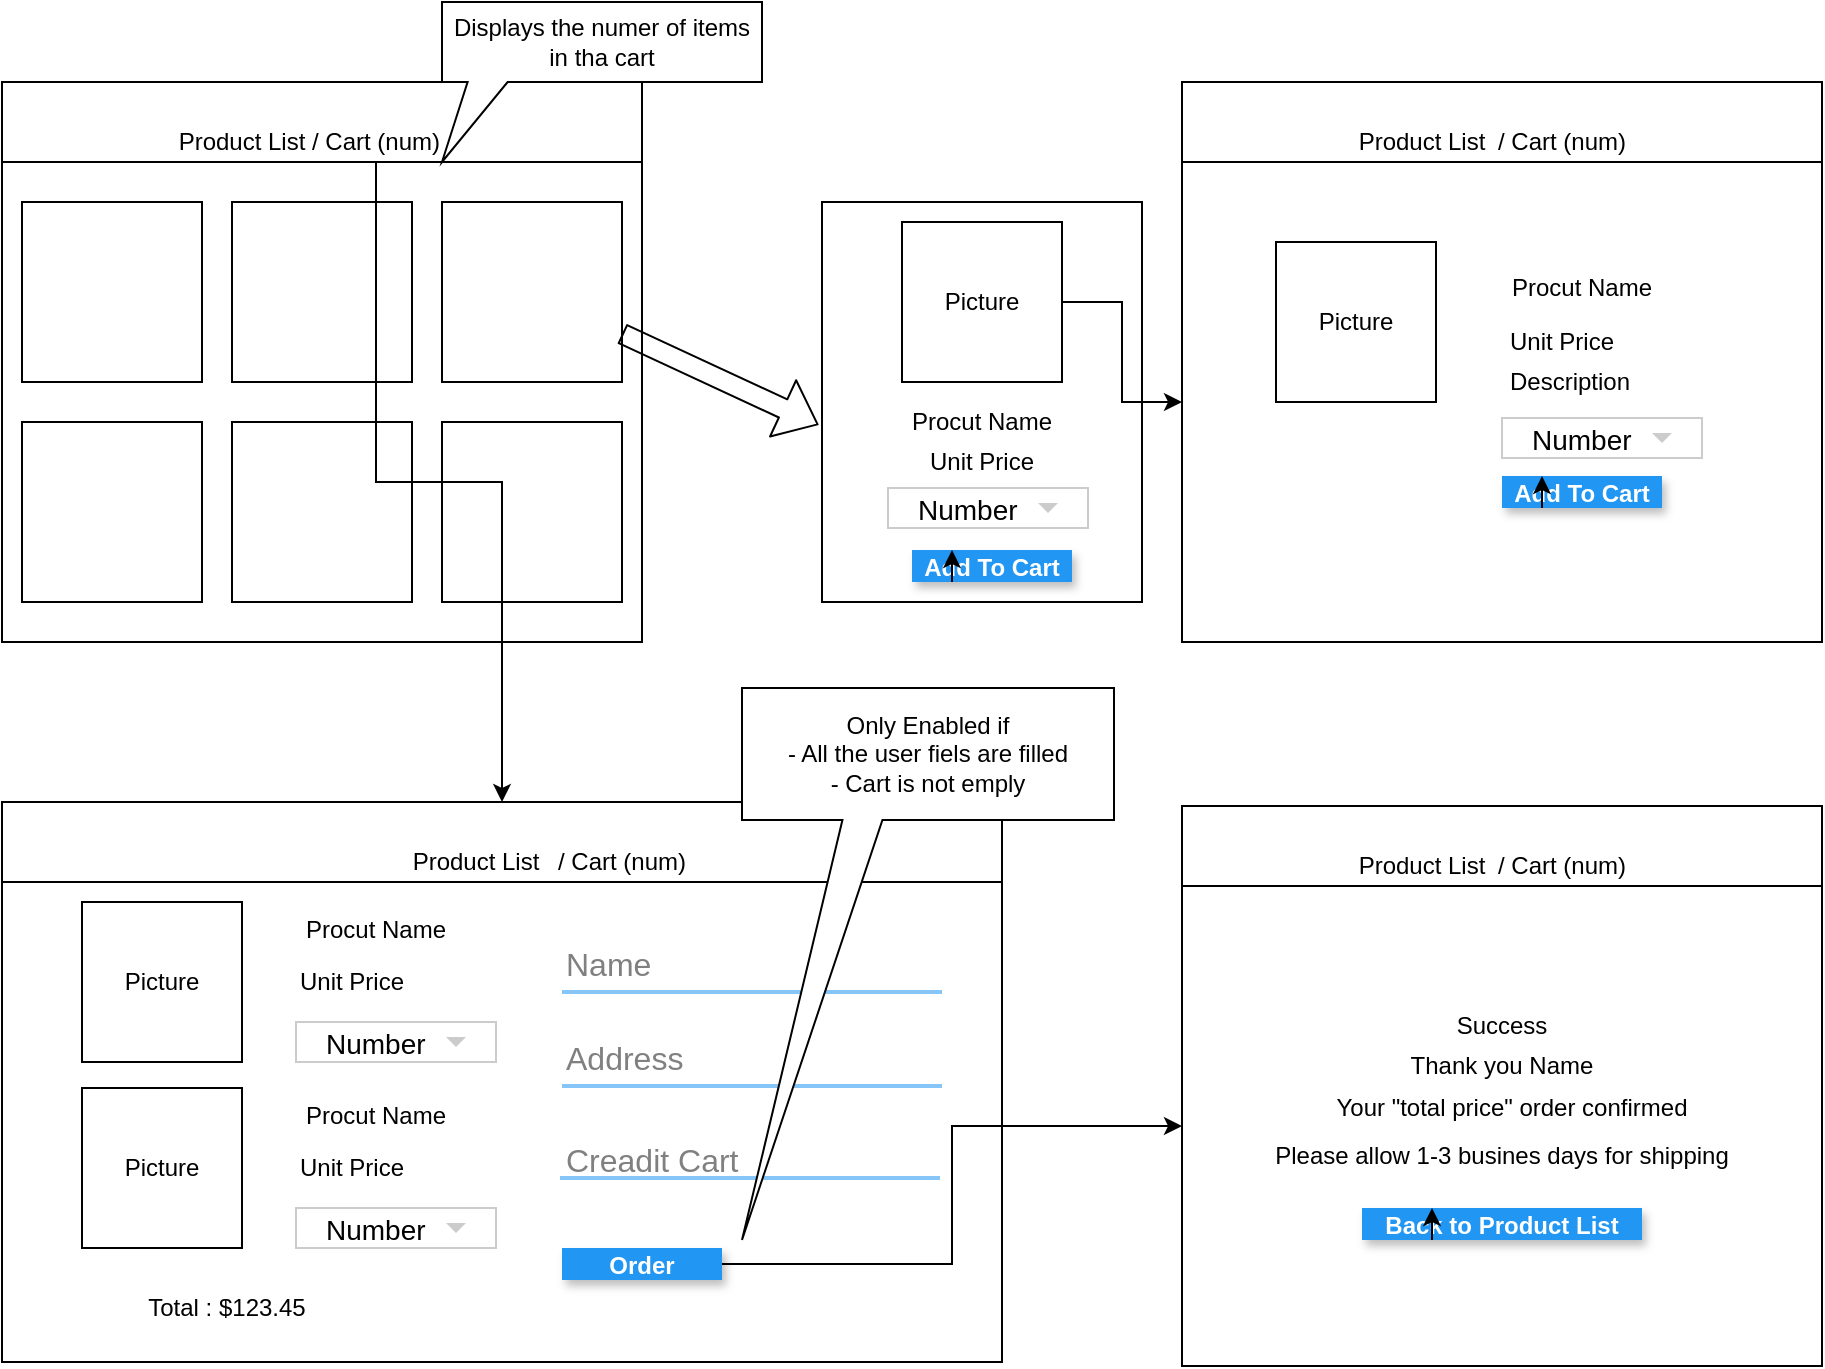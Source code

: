 <mxfile>
    <diagram id="4H5u5QS_M6N6Bkx950i7" name="Page-1">
        <mxGraphModel dx="695" dy="615" grid="1" gridSize="10" guides="1" tooltips="1" connect="1" arrows="1" fold="1" page="1" pageScale="1" pageWidth="1169" pageHeight="827" math="0" shadow="0">
            <root>
                <mxCell id="0"/>
                <mxCell id="1" parent="0"/>
                <mxCell id="2" value="" style="rounded=0;whiteSpace=wrap;html=1;" parent="1" vertex="1">
                    <mxGeometry x="40" y="40" width="320" height="40" as="geometry"/>
                </mxCell>
                <mxCell id="3" value="" style="rounded=0;whiteSpace=wrap;html=1;" parent="1" vertex="1">
                    <mxGeometry x="40" y="80" width="320" height="240" as="geometry"/>
                </mxCell>
                <mxCell id="4" value="" style="rounded=0;whiteSpace=wrap;html=1;" parent="1" vertex="1">
                    <mxGeometry x="50" y="100" width="90" height="90" as="geometry"/>
                </mxCell>
                <mxCell id="5" value="" style="rounded=0;whiteSpace=wrap;html=1;" parent="1" vertex="1">
                    <mxGeometry x="155" y="100" width="90" height="90" as="geometry"/>
                </mxCell>
                <mxCell id="6" value="" style="rounded=0;whiteSpace=wrap;html=1;" parent="1" vertex="1">
                    <mxGeometry x="260" y="100" width="90" height="90" as="geometry"/>
                </mxCell>
                <mxCell id="7" value="" style="rounded=0;whiteSpace=wrap;html=1;" parent="1" vertex="1">
                    <mxGeometry x="50" y="210" width="90" height="90" as="geometry"/>
                </mxCell>
                <mxCell id="8" value="" style="rounded=0;whiteSpace=wrap;html=1;" parent="1" vertex="1">
                    <mxGeometry x="155" y="210" width="90" height="90" as="geometry"/>
                </mxCell>
                <mxCell id="9" value="" style="rounded=0;whiteSpace=wrap;html=1;" parent="1" vertex="1">
                    <mxGeometry x="260" y="210" width="90" height="90" as="geometry"/>
                </mxCell>
                <mxCell id="10" value="Product List" style="text;html=1;strokeColor=none;fillColor=none;align=center;verticalAlign=middle;whiteSpace=wrap;rounded=0;" parent="1" vertex="1">
                    <mxGeometry x="120" y="60" width="80" height="20" as="geometry"/>
                </mxCell>
                <mxCell id="81" style="edgeStyle=orthogonalEdgeStyle;rounded=0;orthogonalLoop=1;jettySize=auto;html=1;exitX=0.5;exitY=1;exitDx=0;exitDy=0;entryX=0.5;entryY=0;entryDx=0;entryDy=0;" parent="1" source="11" target="51" edge="1">
                    <mxGeometry relative="1" as="geometry"/>
                </mxCell>
                <mxCell id="11" value="/ Cart (num)" style="text;html=1;strokeColor=none;fillColor=none;align=center;verticalAlign=middle;whiteSpace=wrap;rounded=0;" parent="1" vertex="1">
                    <mxGeometry x="187" y="60" width="80" height="20" as="geometry"/>
                </mxCell>
                <mxCell id="14" value="" style="rounded=0;whiteSpace=wrap;html=1;" parent="1" vertex="1">
                    <mxGeometry x="450" y="100" width="160" height="200" as="geometry"/>
                </mxCell>
                <mxCell id="82" style="edgeStyle=orthogonalEdgeStyle;rounded=0;orthogonalLoop=1;jettySize=auto;html=1;exitX=1;exitY=0.5;exitDx=0;exitDy=0;entryX=0;entryY=0.5;entryDx=0;entryDy=0;" parent="1" source="15" target="34" edge="1">
                    <mxGeometry relative="1" as="geometry"/>
                </mxCell>
                <mxCell id="15" value="Picture" style="whiteSpace=wrap;html=1;aspect=fixed;" parent="1" vertex="1">
                    <mxGeometry x="490" y="110" width="80" height="80" as="geometry"/>
                </mxCell>
                <mxCell id="16" value="Procut Name" style="text;html=1;strokeColor=none;fillColor=none;align=center;verticalAlign=middle;whiteSpace=wrap;rounded=0;" parent="1" vertex="1">
                    <mxGeometry x="490" y="200" width="80" height="20" as="geometry"/>
                </mxCell>
                <mxCell id="17" value="Unit Price" style="text;html=1;strokeColor=none;fillColor=none;align=center;verticalAlign=middle;whiteSpace=wrap;rounded=0;" parent="1" vertex="1">
                    <mxGeometry x="490" y="220" width="80" height="20" as="geometry"/>
                </mxCell>
                <mxCell id="18" value="" style="dashed=0;align=center;fontSize=12;shape=rect;fillColor=#ffffff;strokeColor=#cccccc;" parent="1" vertex="1">
                    <mxGeometry x="483" y="243" width="100" height="20" as="geometry"/>
                </mxCell>
                <mxCell id="19" value="Number" style="text;fontColor=#000000;verticalAlign=middle;spacingLeft=13;fontSize=14;" parent="18" vertex="1">
                    <mxGeometry width="100" height="20" as="geometry"/>
                </mxCell>
                <mxCell id="20" value="" style="dashed=0;html=1;shape=mxgraph.gmdl.triangle;fillColor=#cccccc;strokeColor=none;" parent="18" vertex="1">
                    <mxGeometry x="1" y="0.5" width="10" height="5" relative="1" as="geometry">
                        <mxPoint x="-25" y="-2.5" as="offset"/>
                    </mxGeometry>
                </mxCell>
                <mxCell id="23" value="Add To Cart" style="dashed=0;align=center;fontSize=12;shape=rect;fillColor=#2196F3;strokeColor=none;fontStyle=1;shadow=1;fontColor=#ffffff;" parent="1" vertex="1">
                    <mxGeometry x="495" y="274" width="80" height="16" as="geometry"/>
                </mxCell>
                <mxCell id="24" value="" style="shape=flexArrow;endArrow=classic;html=1;entryX=-0.011;entryY=0.557;entryDx=0;entryDy=0;entryPerimeter=0;" parent="1" source="6" target="14" edge="1">
                    <mxGeometry width="50" height="50" relative="1" as="geometry">
                        <mxPoint x="410" y="330" as="sourcePoint"/>
                        <mxPoint x="460" y="280" as="targetPoint"/>
                    </mxGeometry>
                </mxCell>
                <mxCell id="33" value="" style="rounded=0;whiteSpace=wrap;html=1;" parent="1" vertex="1">
                    <mxGeometry x="630" y="40" width="320" height="40" as="geometry"/>
                </mxCell>
                <mxCell id="34" value="" style="rounded=0;whiteSpace=wrap;html=1;" parent="1" vertex="1">
                    <mxGeometry x="630" y="80" width="320" height="240" as="geometry"/>
                </mxCell>
                <mxCell id="35" value="Product List" style="text;html=1;strokeColor=none;fillColor=none;align=center;verticalAlign=middle;whiteSpace=wrap;rounded=0;" parent="1" vertex="1">
                    <mxGeometry x="710" y="60" width="80" height="20" as="geometry"/>
                </mxCell>
                <mxCell id="36" value="/ Cart (num)" style="text;html=1;strokeColor=none;fillColor=none;align=center;verticalAlign=middle;whiteSpace=wrap;rounded=0;" parent="1" vertex="1">
                    <mxGeometry x="780" y="60" width="80" height="20" as="geometry"/>
                </mxCell>
                <mxCell id="37" style="edgeStyle=orthogonalEdgeStyle;rounded=0;orthogonalLoop=1;jettySize=auto;html=1;exitX=0.25;exitY=1;exitDx=0;exitDy=0;entryX=0.25;entryY=0;entryDx=0;entryDy=0;" parent="1" source="23" target="23" edge="1">
                    <mxGeometry relative="1" as="geometry"/>
                </mxCell>
                <mxCell id="39" value="Picture" style="whiteSpace=wrap;html=1;aspect=fixed;" parent="1" vertex="1">
                    <mxGeometry x="677" y="120" width="80" height="80" as="geometry"/>
                </mxCell>
                <mxCell id="40" value="Procut Name" style="text;html=1;strokeColor=none;fillColor=none;align=center;verticalAlign=middle;whiteSpace=wrap;rounded=0;" parent="1" vertex="1">
                    <mxGeometry x="790" y="133" width="80" height="20" as="geometry"/>
                </mxCell>
                <mxCell id="41" value="Unit Price" style="text;html=1;strokeColor=none;fillColor=none;align=center;verticalAlign=middle;whiteSpace=wrap;rounded=0;" parent="1" vertex="1">
                    <mxGeometry x="780" y="160" width="80" height="20" as="geometry"/>
                </mxCell>
                <mxCell id="42" value="" style="dashed=0;align=center;fontSize=12;shape=rect;fillColor=#ffffff;strokeColor=#cccccc;" parent="1" vertex="1">
                    <mxGeometry x="790" y="208" width="100" height="20" as="geometry"/>
                </mxCell>
                <mxCell id="43" value="Number" style="text;fontColor=#000000;verticalAlign=middle;spacingLeft=13;fontSize=14;" parent="42" vertex="1">
                    <mxGeometry width="100" height="20" as="geometry"/>
                </mxCell>
                <mxCell id="44" value="" style="dashed=0;html=1;shape=mxgraph.gmdl.triangle;fillColor=#cccccc;strokeColor=none;" parent="42" vertex="1">
                    <mxGeometry x="1" y="0.5" width="10" height="5" relative="1" as="geometry">
                        <mxPoint x="-25" y="-2.5" as="offset"/>
                    </mxGeometry>
                </mxCell>
                <mxCell id="45" value="Add To Cart" style="dashed=0;align=center;fontSize=12;shape=rect;fillColor=#2196F3;strokeColor=none;fontStyle=1;shadow=1;fontColor=#ffffff;" parent="1" vertex="1">
                    <mxGeometry x="790" y="237" width="80" height="16" as="geometry"/>
                </mxCell>
                <mxCell id="46" style="edgeStyle=orthogonalEdgeStyle;rounded=0;orthogonalLoop=1;jettySize=auto;html=1;exitX=0.25;exitY=1;exitDx=0;exitDy=0;entryX=0.25;entryY=0;entryDx=0;entryDy=0;" parent="1" source="45" target="45" edge="1">
                    <mxGeometry relative="1" as="geometry"/>
                </mxCell>
                <mxCell id="47" value="Description" style="text;html=1;strokeColor=none;fillColor=none;align=center;verticalAlign=middle;whiteSpace=wrap;rounded=0;" parent="1" vertex="1">
                    <mxGeometry x="784" y="180" width="80" height="20" as="geometry"/>
                </mxCell>
                <mxCell id="51" value="" style="rounded=0;whiteSpace=wrap;html=1;" parent="1" vertex="1">
                    <mxGeometry x="40" y="400" width="500" height="40" as="geometry"/>
                </mxCell>
                <mxCell id="52" value="" style="rounded=0;whiteSpace=wrap;html=1;" parent="1" vertex="1">
                    <mxGeometry x="40" y="440" width="500" height="240" as="geometry"/>
                </mxCell>
                <mxCell id="53" value="Product List" style="text;html=1;strokeColor=none;fillColor=none;align=center;verticalAlign=middle;whiteSpace=wrap;rounded=0;" parent="1" vertex="1">
                    <mxGeometry x="237" y="420" width="80" height="20" as="geometry"/>
                </mxCell>
                <mxCell id="54" value="/ Cart (num)" style="text;html=1;strokeColor=none;fillColor=none;align=center;verticalAlign=middle;whiteSpace=wrap;rounded=0;" parent="1" vertex="1">
                    <mxGeometry x="310" y="420" width="80" height="20" as="geometry"/>
                </mxCell>
                <mxCell id="55" value="Picture" style="whiteSpace=wrap;html=1;aspect=fixed;" parent="1" vertex="1">
                    <mxGeometry x="80" y="450" width="80" height="80" as="geometry"/>
                </mxCell>
                <mxCell id="56" value="Procut Name" style="text;html=1;strokeColor=none;fillColor=none;align=center;verticalAlign=middle;whiteSpace=wrap;rounded=0;" parent="1" vertex="1">
                    <mxGeometry x="187" y="454" width="80" height="20" as="geometry"/>
                </mxCell>
                <mxCell id="57" value="Unit Price" style="text;html=1;strokeColor=none;fillColor=none;align=center;verticalAlign=middle;whiteSpace=wrap;rounded=0;" parent="1" vertex="1">
                    <mxGeometry x="175" y="480" width="80" height="20" as="geometry"/>
                </mxCell>
                <mxCell id="58" value="" style="dashed=0;align=center;fontSize=12;shape=rect;fillColor=#ffffff;strokeColor=#cccccc;" parent="1" vertex="1">
                    <mxGeometry x="187" y="510" width="100" height="20" as="geometry"/>
                </mxCell>
                <mxCell id="59" value="Number" style="text;fontColor=#000000;verticalAlign=middle;spacingLeft=13;fontSize=14;" parent="58" vertex="1">
                    <mxGeometry width="100" height="20" as="geometry"/>
                </mxCell>
                <mxCell id="60" value="" style="dashed=0;html=1;shape=mxgraph.gmdl.triangle;fillColor=#cccccc;strokeColor=none;" parent="58" vertex="1">
                    <mxGeometry x="1" y="0.5" width="10" height="5" relative="1" as="geometry">
                        <mxPoint x="-25" y="-2.5" as="offset"/>
                    </mxGeometry>
                </mxCell>
                <mxCell id="99" style="edgeStyle=orthogonalEdgeStyle;rounded=0;orthogonalLoop=1;jettySize=auto;html=1;exitX=1;exitY=0.5;exitDx=0;exitDy=0;" parent="1" source="61" target="84" edge="1">
                    <mxGeometry relative="1" as="geometry"/>
                </mxCell>
                <mxCell id="61" value="Order" style="dashed=0;align=center;fontSize=12;shape=rect;fillColor=#2196F3;strokeColor=none;fontStyle=1;shadow=1;fontColor=#ffffff;" parent="1" vertex="1">
                    <mxGeometry x="320" y="623" width="80" height="16" as="geometry"/>
                </mxCell>
                <mxCell id="66" value="Picture" style="whiteSpace=wrap;html=1;aspect=fixed;" parent="1" vertex="1">
                    <mxGeometry x="80" y="543" width="80" height="80" as="geometry"/>
                </mxCell>
                <mxCell id="67" value="Procut Name" style="text;html=1;strokeColor=none;fillColor=none;align=center;verticalAlign=middle;whiteSpace=wrap;rounded=0;" parent="1" vertex="1">
                    <mxGeometry x="187" y="547" width="80" height="20" as="geometry"/>
                </mxCell>
                <mxCell id="68" value="Unit Price" style="text;html=1;strokeColor=none;fillColor=none;align=center;verticalAlign=middle;whiteSpace=wrap;rounded=0;" parent="1" vertex="1">
                    <mxGeometry x="175" y="573" width="80" height="20" as="geometry"/>
                </mxCell>
                <mxCell id="69" value="" style="dashed=0;align=center;fontSize=12;shape=rect;fillColor=#ffffff;strokeColor=#cccccc;" parent="1" vertex="1">
                    <mxGeometry x="187" y="603" width="100" height="20" as="geometry"/>
                </mxCell>
                <mxCell id="70" value="Number" style="text;fontColor=#000000;verticalAlign=middle;spacingLeft=13;fontSize=14;" parent="69" vertex="1">
                    <mxGeometry width="100" height="20" as="geometry"/>
                </mxCell>
                <mxCell id="71" value="" style="dashed=0;html=1;shape=mxgraph.gmdl.triangle;fillColor=#cccccc;strokeColor=none;" parent="69" vertex="1">
                    <mxGeometry x="1" y="0.5" width="10" height="5" relative="1" as="geometry">
                        <mxPoint x="-25" y="-2.5" as="offset"/>
                    </mxGeometry>
                </mxCell>
                <mxCell id="72" value="Total : $123.45" style="text;html=1;strokeColor=none;fillColor=none;align=center;verticalAlign=middle;whiteSpace=wrap;rounded=0;" parent="1" vertex="1">
                    <mxGeometry x="80" y="643" width="145" height="20" as="geometry"/>
                </mxCell>
                <mxCell id="73" value="Name" style="text;fontColor=#808080;fontSize=16;verticalAlign=middle;strokeColor=none;fillColor=none;opacity=50;" parent="1" vertex="1">
                    <mxGeometry x="320" y="465" width="180" height="30" as="geometry"/>
                </mxCell>
                <mxCell id="74" value="" style="dashed=0;shape=line;strokeWidth=2;noLabel=1;strokeColor=#0C8CF2;opacity=50;" parent="1" vertex="1">
                    <mxGeometry x="320" y="490" width="190" height="10" as="geometry"/>
                </mxCell>
                <mxCell id="75" value="Address" style="text;fontColor=#808080;fontSize=16;verticalAlign=middle;strokeColor=none;fillColor=none;opacity=50;" parent="1" vertex="1">
                    <mxGeometry x="320" y="512" width="180" height="30" as="geometry"/>
                </mxCell>
                <mxCell id="76" value="" style="dashed=0;shape=line;strokeWidth=2;noLabel=1;strokeColor=#0C8CF2;opacity=50;" parent="1" vertex="1">
                    <mxGeometry x="320" y="537" width="190" height="10" as="geometry"/>
                </mxCell>
                <mxCell id="77" value="Creadit Cart" style="text;fontColor=#808080;fontSize=16;verticalAlign=middle;strokeColor=none;fillColor=none;opacity=50;" parent="1" vertex="1">
                    <mxGeometry x="320" y="563" width="180" height="30" as="geometry"/>
                </mxCell>
                <mxCell id="78" value="" style="dashed=0;shape=line;strokeWidth=2;noLabel=1;strokeColor=#0C8CF2;opacity=50;" parent="1" vertex="1">
                    <mxGeometry x="319" y="583" width="190" height="10" as="geometry"/>
                </mxCell>
                <mxCell id="83" value="" style="rounded=0;whiteSpace=wrap;html=1;" parent="1" vertex="1">
                    <mxGeometry x="630" y="402" width="320" height="40" as="geometry"/>
                </mxCell>
                <mxCell id="84" value="" style="rounded=0;whiteSpace=wrap;html=1;" parent="1" vertex="1">
                    <mxGeometry x="630" y="442" width="320" height="240" as="geometry"/>
                </mxCell>
                <mxCell id="85" value="Product List" style="text;html=1;strokeColor=none;fillColor=none;align=center;verticalAlign=middle;whiteSpace=wrap;rounded=0;" parent="1" vertex="1">
                    <mxGeometry x="710" y="422" width="80" height="20" as="geometry"/>
                </mxCell>
                <mxCell id="86" value="/ Cart (num)" style="text;html=1;strokeColor=none;fillColor=none;align=center;verticalAlign=middle;whiteSpace=wrap;rounded=0;" parent="1" vertex="1">
                    <mxGeometry x="780" y="422" width="80" height="20" as="geometry"/>
                </mxCell>
                <mxCell id="88" value="Success" style="text;html=1;strokeColor=none;fillColor=none;align=center;verticalAlign=middle;whiteSpace=wrap;rounded=0;" parent="1" vertex="1">
                    <mxGeometry x="750" y="502" width="80" height="20" as="geometry"/>
                </mxCell>
                <mxCell id="89" value="Thank you Name" style="text;html=1;strokeColor=none;fillColor=none;align=center;verticalAlign=middle;whiteSpace=wrap;rounded=0;" parent="1" vertex="1">
                    <mxGeometry x="720" y="522" width="140" height="20" as="geometry"/>
                </mxCell>
                <mxCell id="93" value="Back to Product List" style="dashed=0;align=center;fontSize=12;shape=rect;fillColor=#2196F3;strokeColor=none;fontStyle=1;shadow=1;fontColor=#ffffff;" parent="1" vertex="1">
                    <mxGeometry x="720" y="603" width="140" height="16" as="geometry"/>
                </mxCell>
                <mxCell id="94" style="edgeStyle=orthogonalEdgeStyle;rounded=0;orthogonalLoop=1;jettySize=auto;html=1;exitX=0.25;exitY=1;exitDx=0;exitDy=0;entryX=0.25;entryY=0;entryDx=0;entryDy=0;" parent="1" source="93" target="93" edge="1">
                    <mxGeometry relative="1" as="geometry"/>
                </mxCell>
                <mxCell id="95" value="Your &quot;total price&quot; order confirmed" style="text;html=1;strokeColor=none;fillColor=none;align=center;verticalAlign=middle;whiteSpace=wrap;rounded=0;" parent="1" vertex="1">
                    <mxGeometry x="700" y="543" width="190" height="20" as="geometry"/>
                </mxCell>
                <mxCell id="98" value="Please allow 1-3 busines days for shipping" style="text;html=1;strokeColor=none;fillColor=none;align=center;verticalAlign=middle;whiteSpace=wrap;rounded=0;" parent="1" vertex="1">
                    <mxGeometry x="670" y="567" width="240" height="20" as="geometry"/>
                </mxCell>
                <mxCell id="100" value="Displays the numer of items in tha cart" style="shape=callout;whiteSpace=wrap;html=1;perimeter=calloutPerimeter;position2=0;size=40;position=0.08;" vertex="1" parent="1">
                    <mxGeometry x="260" width="160" height="80" as="geometry"/>
                </mxCell>
                <mxCell id="101" value="Only Enabled if&lt;br&gt;- All the user fiels are filled&lt;br&gt;- Cart is not emply" style="shape=callout;whiteSpace=wrap;html=1;perimeter=calloutPerimeter;position2=0;size=210;position=0.27;" vertex="1" parent="1">
                    <mxGeometry x="410" y="343" width="186" height="276" as="geometry"/>
                </mxCell>
            </root>
        </mxGraphModel>
    </diagram>
</mxfile>